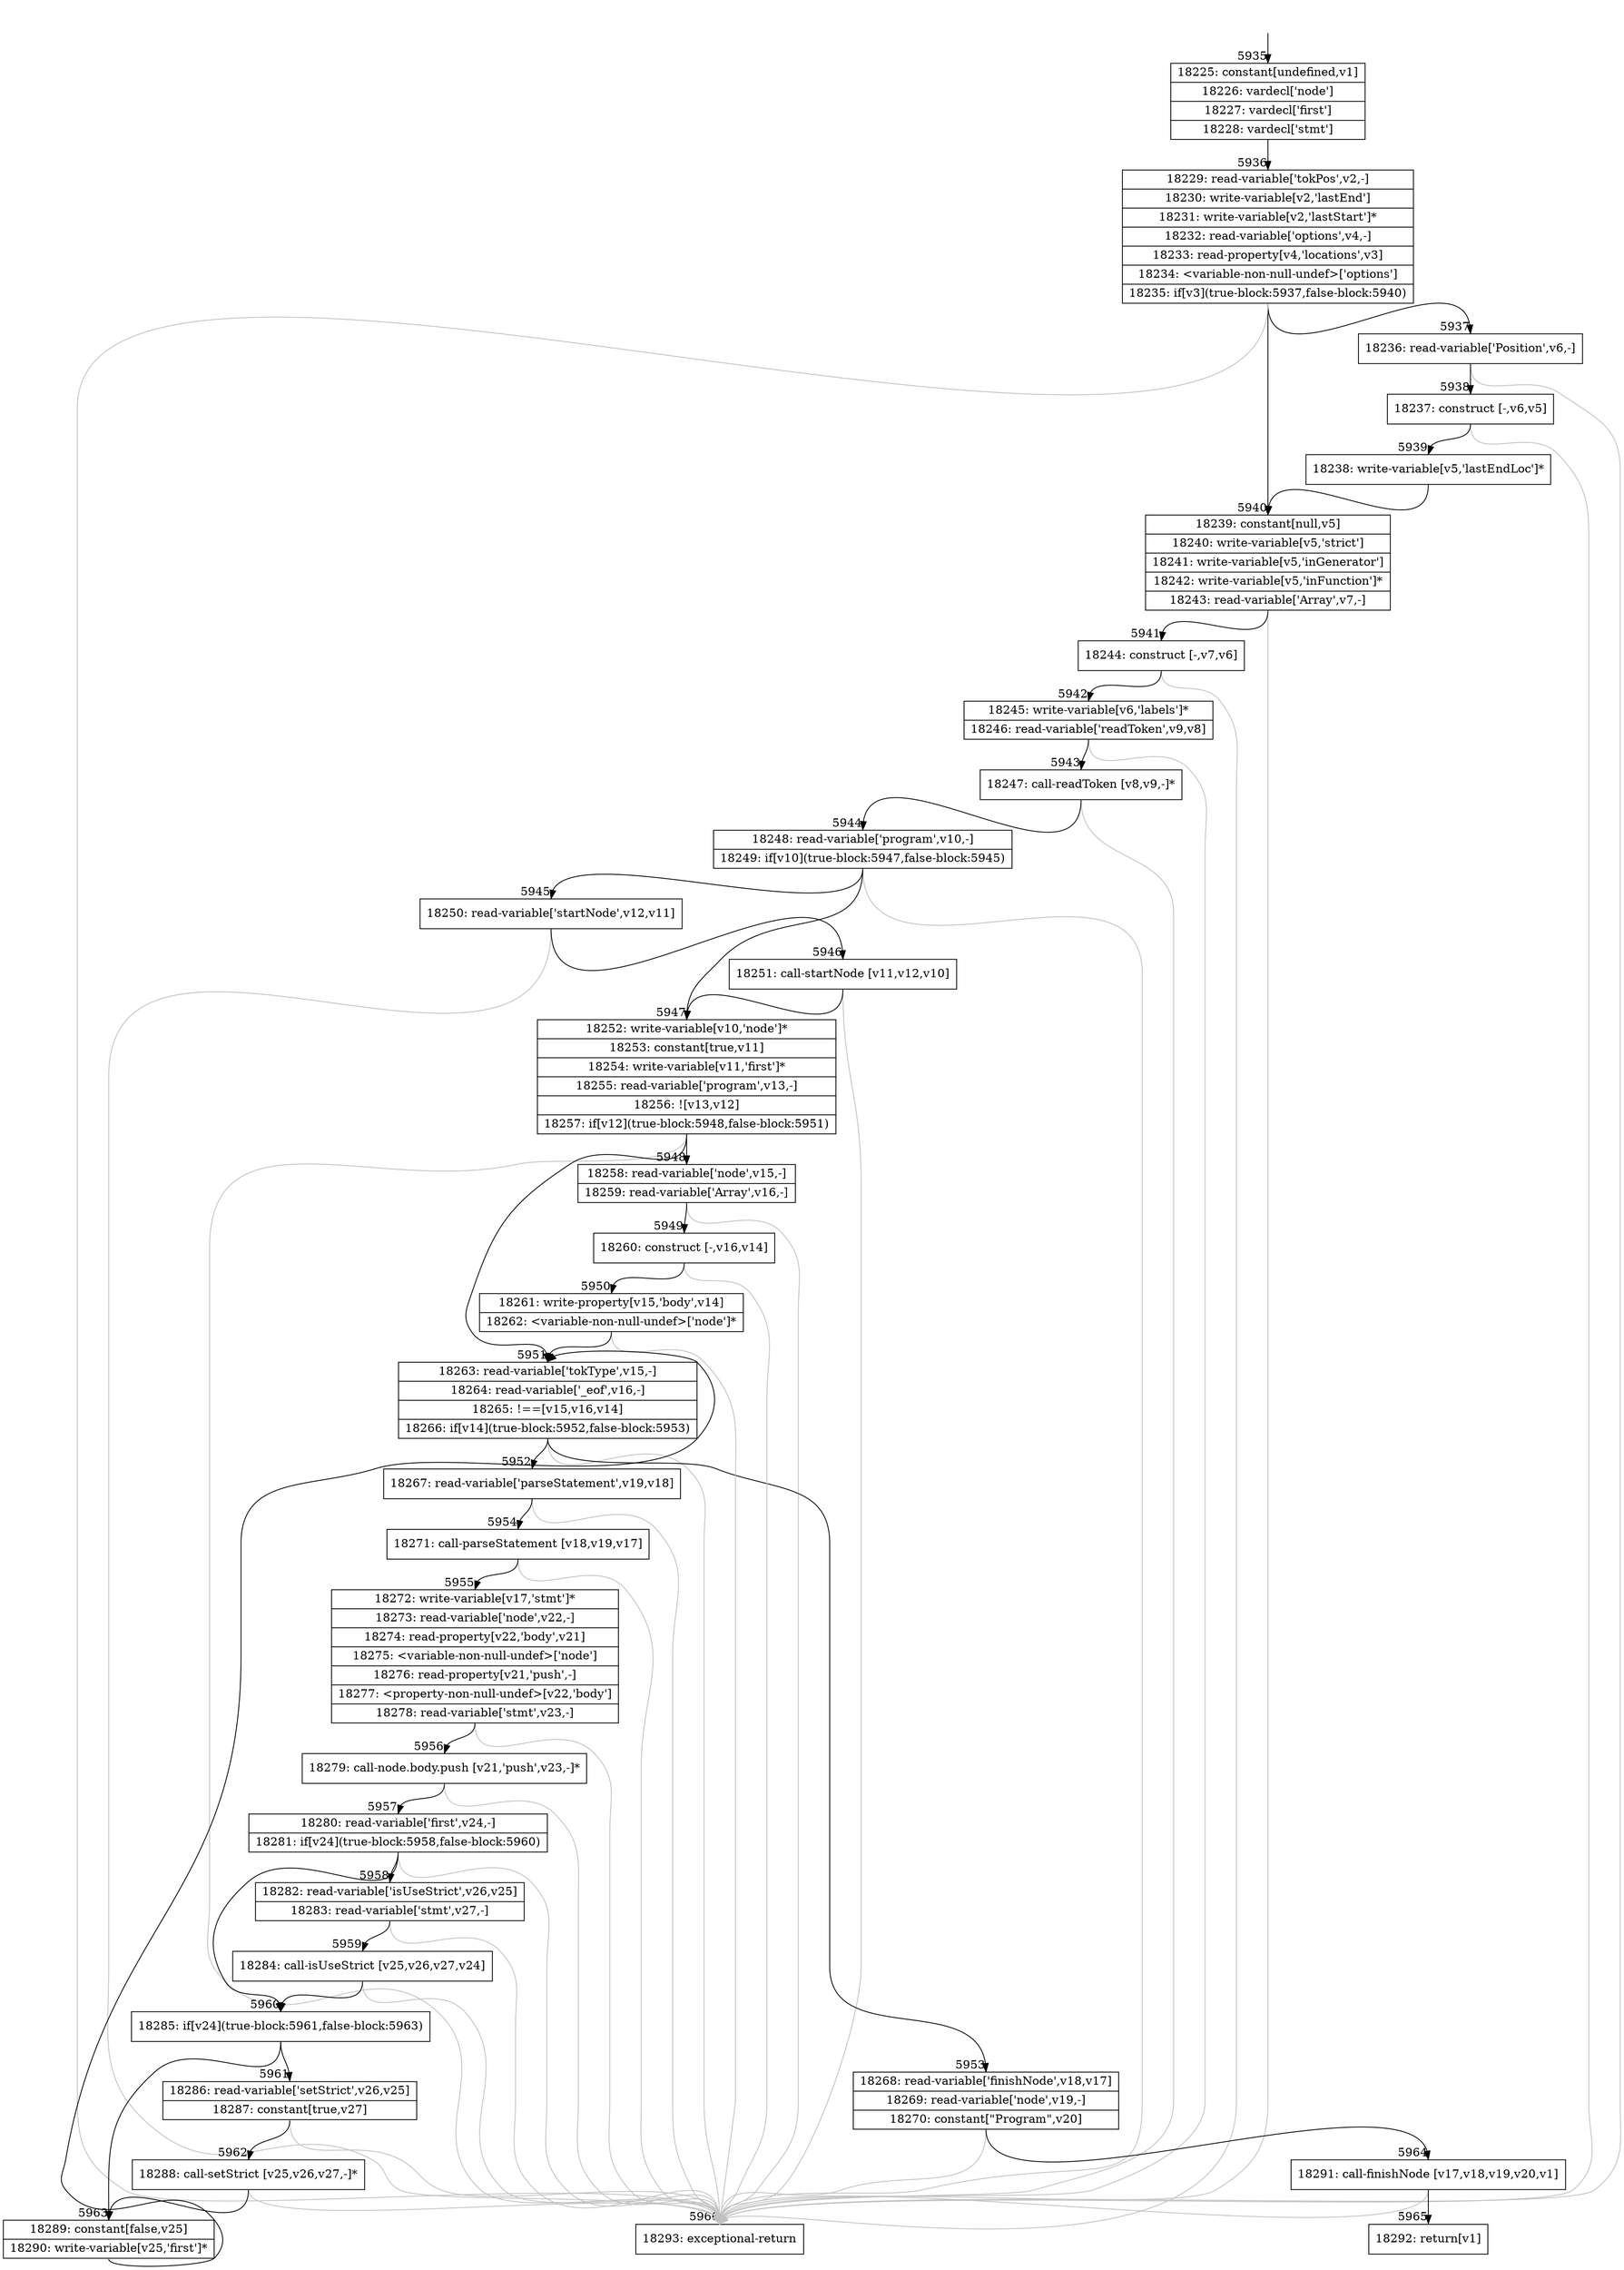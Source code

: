 digraph {
rankdir="TD"
BB_entry347[shape=none,label=""];
BB_entry347 -> BB5935 [tailport=s, headport=n, headlabel="    5935"]
BB5935 [shape=record label="{18225: constant[undefined,v1]|18226: vardecl['node']|18227: vardecl['first']|18228: vardecl['stmt']}" ] 
BB5935 -> BB5936 [tailport=s, headport=n, headlabel="      5936"]
BB5936 [shape=record label="{18229: read-variable['tokPos',v2,-]|18230: write-variable[v2,'lastEnd']|18231: write-variable[v2,'lastStart']*|18232: read-variable['options',v4,-]|18233: read-property[v4,'locations',v3]|18234: \<variable-non-null-undef\>['options']|18235: if[v3](true-block:5937,false-block:5940)}" ] 
BB5936 -> BB5937 [tailport=s, headport=n, headlabel="      5937"]
BB5936 -> BB5940 [tailport=s, headport=n, headlabel="      5940"]
BB5936 -> BB5966 [tailport=s, headport=n, color=gray, headlabel="      5966"]
BB5937 [shape=record label="{18236: read-variable['Position',v6,-]}" ] 
BB5937 -> BB5938 [tailport=s, headport=n, headlabel="      5938"]
BB5937 -> BB5966 [tailport=s, headport=n, color=gray]
BB5938 [shape=record label="{18237: construct [-,v6,v5]}" ] 
BB5938 -> BB5939 [tailport=s, headport=n, headlabel="      5939"]
BB5938 -> BB5966 [tailport=s, headport=n, color=gray]
BB5939 [shape=record label="{18238: write-variable[v5,'lastEndLoc']*}" ] 
BB5939 -> BB5940 [tailport=s, headport=n]
BB5940 [shape=record label="{18239: constant[null,v5]|18240: write-variable[v5,'strict']|18241: write-variable[v5,'inGenerator']|18242: write-variable[v5,'inFunction']*|18243: read-variable['Array',v7,-]}" ] 
BB5940 -> BB5941 [tailport=s, headport=n, headlabel="      5941"]
BB5940 -> BB5966 [tailport=s, headport=n, color=gray]
BB5941 [shape=record label="{18244: construct [-,v7,v6]}" ] 
BB5941 -> BB5942 [tailport=s, headport=n, headlabel="      5942"]
BB5941 -> BB5966 [tailport=s, headport=n, color=gray]
BB5942 [shape=record label="{18245: write-variable[v6,'labels']*|18246: read-variable['readToken',v9,v8]}" ] 
BB5942 -> BB5943 [tailport=s, headport=n, headlabel="      5943"]
BB5942 -> BB5966 [tailport=s, headport=n, color=gray]
BB5943 [shape=record label="{18247: call-readToken [v8,v9,-]*}" ] 
BB5943 -> BB5944 [tailport=s, headport=n, headlabel="      5944"]
BB5943 -> BB5966 [tailport=s, headport=n, color=gray]
BB5944 [shape=record label="{18248: read-variable['program',v10,-]|18249: if[v10](true-block:5947,false-block:5945)}" ] 
BB5944 -> BB5947 [tailport=s, headport=n, headlabel="      5947"]
BB5944 -> BB5945 [tailport=s, headport=n, headlabel="      5945"]
BB5944 -> BB5966 [tailport=s, headport=n, color=gray]
BB5945 [shape=record label="{18250: read-variable['startNode',v12,v11]}" ] 
BB5945 -> BB5946 [tailport=s, headport=n, headlabel="      5946"]
BB5945 -> BB5966 [tailport=s, headport=n, color=gray]
BB5946 [shape=record label="{18251: call-startNode [v11,v12,v10]}" ] 
BB5946 -> BB5947 [tailport=s, headport=n]
BB5946 -> BB5966 [tailport=s, headport=n, color=gray]
BB5947 [shape=record label="{18252: write-variable[v10,'node']*|18253: constant[true,v11]|18254: write-variable[v11,'first']*|18255: read-variable['program',v13,-]|18256: ![v13,v12]|18257: if[v12](true-block:5948,false-block:5951)}" ] 
BB5947 -> BB5948 [tailport=s, headport=n, headlabel="      5948"]
BB5947 -> BB5951 [tailport=s, headport=n, headlabel="      5951"]
BB5947 -> BB5966 [tailport=s, headport=n, color=gray]
BB5948 [shape=record label="{18258: read-variable['node',v15,-]|18259: read-variable['Array',v16,-]}" ] 
BB5948 -> BB5949 [tailport=s, headport=n, headlabel="      5949"]
BB5948 -> BB5966 [tailport=s, headport=n, color=gray]
BB5949 [shape=record label="{18260: construct [-,v16,v14]}" ] 
BB5949 -> BB5950 [tailport=s, headport=n, headlabel="      5950"]
BB5949 -> BB5966 [tailport=s, headport=n, color=gray]
BB5950 [shape=record label="{18261: write-property[v15,'body',v14]|18262: \<variable-non-null-undef\>['node']*}" ] 
BB5950 -> BB5951 [tailport=s, headport=n]
BB5950 -> BB5966 [tailport=s, headport=n, color=gray]
BB5951 [shape=record label="{18263: read-variable['tokType',v15,-]|18264: read-variable['_eof',v16,-]|18265: !==[v15,v16,v14]|18266: if[v14](true-block:5952,false-block:5953)}" ] 
BB5951 -> BB5952 [tailport=s, headport=n, headlabel="      5952"]
BB5951 -> BB5953 [tailport=s, headport=n, headlabel="      5953"]
BB5951 -> BB5966 [tailport=s, headport=n, color=gray]
BB5952 [shape=record label="{18267: read-variable['parseStatement',v19,v18]}" ] 
BB5952 -> BB5954 [tailport=s, headport=n, headlabel="      5954"]
BB5952 -> BB5966 [tailport=s, headport=n, color=gray]
BB5953 [shape=record label="{18268: read-variable['finishNode',v18,v17]|18269: read-variable['node',v19,-]|18270: constant[\"Program\",v20]}" ] 
BB5953 -> BB5964 [tailport=s, headport=n, headlabel="      5964"]
BB5953 -> BB5966 [tailport=s, headport=n, color=gray]
BB5954 [shape=record label="{18271: call-parseStatement [v18,v19,v17]}" ] 
BB5954 -> BB5955 [tailport=s, headport=n, headlabel="      5955"]
BB5954 -> BB5966 [tailport=s, headport=n, color=gray]
BB5955 [shape=record label="{18272: write-variable[v17,'stmt']*|18273: read-variable['node',v22,-]|18274: read-property[v22,'body',v21]|18275: \<variable-non-null-undef\>['node']|18276: read-property[v21,'push',-]|18277: \<property-non-null-undef\>[v22,'body']|18278: read-variable['stmt',v23,-]}" ] 
BB5955 -> BB5956 [tailport=s, headport=n, headlabel="      5956"]
BB5955 -> BB5966 [tailport=s, headport=n, color=gray]
BB5956 [shape=record label="{18279: call-node.body.push [v21,'push',v23,-]*}" ] 
BB5956 -> BB5957 [tailport=s, headport=n, headlabel="      5957"]
BB5956 -> BB5966 [tailport=s, headport=n, color=gray]
BB5957 [shape=record label="{18280: read-variable['first',v24,-]|18281: if[v24](true-block:5958,false-block:5960)}" ] 
BB5957 -> BB5960 [tailport=s, headport=n, headlabel="      5960"]
BB5957 -> BB5958 [tailport=s, headport=n, headlabel="      5958"]
BB5957 -> BB5966 [tailport=s, headport=n, color=gray]
BB5958 [shape=record label="{18282: read-variable['isUseStrict',v26,v25]|18283: read-variable['stmt',v27,-]}" ] 
BB5958 -> BB5959 [tailport=s, headport=n, headlabel="      5959"]
BB5958 -> BB5966 [tailport=s, headport=n, color=gray]
BB5959 [shape=record label="{18284: call-isUseStrict [v25,v26,v27,v24]}" ] 
BB5959 -> BB5960 [tailport=s, headport=n]
BB5959 -> BB5966 [tailport=s, headport=n, color=gray]
BB5960 [shape=record label="{18285: if[v24](true-block:5961,false-block:5963)}" ] 
BB5960 -> BB5961 [tailport=s, headport=n, headlabel="      5961"]
BB5960 -> BB5963 [tailport=s, headport=n, headlabel="      5963"]
BB5961 [shape=record label="{18286: read-variable['setStrict',v26,v25]|18287: constant[true,v27]}" ] 
BB5961 -> BB5962 [tailport=s, headport=n, headlabel="      5962"]
BB5961 -> BB5966 [tailport=s, headport=n, color=gray]
BB5962 [shape=record label="{18288: call-setStrict [v25,v26,v27,-]*}" ] 
BB5962 -> BB5963 [tailport=s, headport=n]
BB5962 -> BB5966 [tailport=s, headport=n, color=gray]
BB5963 [shape=record label="{18289: constant[false,v25]|18290: write-variable[v25,'first']*}" ] 
BB5963 -> BB5951 [tailport=s, headport=n]
BB5964 [shape=record label="{18291: call-finishNode [v17,v18,v19,v20,v1]}" ] 
BB5964 -> BB5965 [tailport=s, headport=n, headlabel="      5965"]
BB5964 -> BB5966 [tailport=s, headport=n, color=gray]
BB5965 [shape=record label="{18292: return[v1]}" ] 
BB5966 [shape=record label="{18293: exceptional-return}" ] 
//#$~ 6008
}

